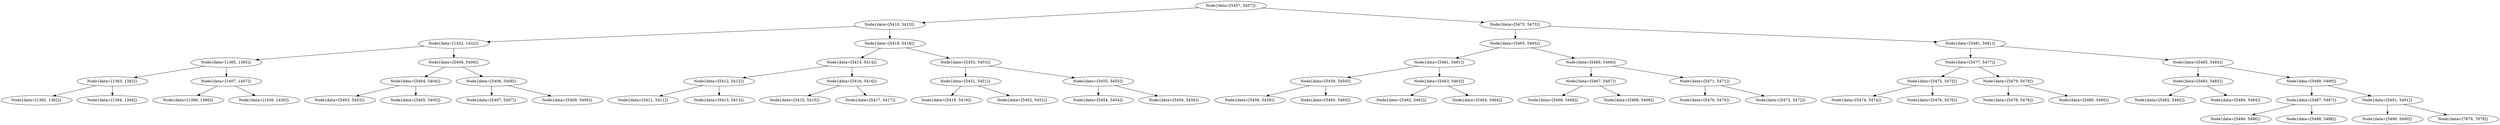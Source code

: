 digraph G{
977973718 [label="Node{data=[5457, 5457]}"]
977973718 -> 1134986039
1134986039 [label="Node{data=[5410, 5410]}"]
1134986039 -> 1606974435
1606974435 [label="Node{data=[1432, 1432]}"]
1606974435 -> 1827221348
1827221348 [label="Node{data=[1365, 1365]}"]
1827221348 -> 54720302
54720302 [label="Node{data=[1363, 1363]}"]
54720302 -> 1955226442
1955226442 [label="Node{data=[1362, 1362]}"]
54720302 -> 1753287003
1753287003 [label="Node{data=[1364, 1364]}"]
1827221348 -> 1303808288
1303808288 [label="Node{data=[1407, 1407]}"]
1303808288 -> 1507458111
1507458111 [label="Node{data=[1366, 1366]}"]
1303808288 -> 2129544317
2129544317 [label="Node{data=[1430, 1430]}"]
1606974435 -> 516247850
516247850 [label="Node{data=[5406, 5406]}"]
516247850 -> 1740846171
1740846171 [label="Node{data=[5404, 5404]}"]
1740846171 -> 1911358616
1911358616 [label="Node{data=[5403, 5403]}"]
1740846171 -> 2100063092
2100063092 [label="Node{data=[5405, 5405]}"]
516247850 -> 1238641146
1238641146 [label="Node{data=[5408, 5408]}"]
1238641146 -> 936099191
936099191 [label="Node{data=[5407, 5407]}"]
1238641146 -> 773564114
773564114 [label="Node{data=[5409, 5409]}"]
1134986039 -> 812781486
812781486 [label="Node{data=[5418, 5418]}"]
812781486 -> 1484880803
1484880803 [label="Node{data=[5414, 5414]}"]
1484880803 -> 843793857
843793857 [label="Node{data=[5412, 5412]}"]
843793857 -> 1091917932
1091917932 [label="Node{data=[5411, 5411]}"]
843793857 -> 1631199391
1631199391 [label="Node{data=[5413, 5413]}"]
1484880803 -> 850727800
850727800 [label="Node{data=[5416, 5416]}"]
850727800 -> 1522019746
1522019746 [label="Node{data=[5415, 5415]}"]
850727800 -> 830855329
830855329 [label="Node{data=[5417, 5417]}"]
812781486 -> 17512662
17512662 [label="Node{data=[5453, 5453]}"]
17512662 -> 457168220
457168220 [label="Node{data=[5451, 5451]}"]
457168220 -> 15806116
15806116 [label="Node{data=[5419, 5419]}"]
457168220 -> 531541707
531541707 [label="Node{data=[5452, 5452]}"]
17512662 -> 1203501152
1203501152 [label="Node{data=[5455, 5455]}"]
1203501152 -> 575361278
575361278 [label="Node{data=[5454, 5454]}"]
1203501152 -> 734453277
734453277 [label="Node{data=[5456, 5456]}"]
977973718 -> 1106572632
1106572632 [label="Node{data=[5473, 5473]}"]
1106572632 -> 1494511102
1494511102 [label="Node{data=[5465, 5465]}"]
1494511102 -> 564136578
564136578 [label="Node{data=[5461, 5461]}"]
564136578 -> 1015746205
1015746205 [label="Node{data=[5459, 5459]}"]
1015746205 -> 1521705569
1521705569 [label="Node{data=[5458, 5458]}"]
1015746205 -> 540184404
540184404 [label="Node{data=[5460, 5460]}"]
564136578 -> 31946186
31946186 [label="Node{data=[5463, 5463]}"]
31946186 -> 1702657165
1702657165 [label="Node{data=[5462, 5462]}"]
31946186 -> 605923881
605923881 [label="Node{data=[5464, 5464]}"]
1494511102 -> 274844113
274844113 [label="Node{data=[5469, 5469]}"]
274844113 -> 714254130
714254130 [label="Node{data=[5467, 5467]}"]
714254130 -> 739000057
739000057 [label="Node{data=[5466, 5466]}"]
714254130 -> 1703511475
1703511475 [label="Node{data=[5468, 5468]}"]
274844113 -> 2075715474
2075715474 [label="Node{data=[5471, 5471]}"]
2075715474 -> 1143764192
1143764192 [label="Node{data=[5470, 5470]}"]
2075715474 -> 152727914
152727914 [label="Node{data=[5472, 5472]}"]
1106572632 -> 546822631
546822631 [label="Node{data=[5481, 5481]}"]
546822631 -> 481246736
481246736 [label="Node{data=[5477, 5477]}"]
481246736 -> 990102033
990102033 [label="Node{data=[5475, 5475]}"]
990102033 -> 1640527162
1640527162 [label="Node{data=[5474, 5474]}"]
990102033 -> 2140061701
2140061701 [label="Node{data=[5476, 5476]}"]
481246736 -> 448015962
448015962 [label="Node{data=[5479, 5479]}"]
448015962 -> 1065514071
1065514071 [label="Node{data=[5478, 5478]}"]
448015962 -> 499234616
499234616 [label="Node{data=[5480, 5480]}"]
546822631 -> 340185709
340185709 [label="Node{data=[5485, 5485]}"]
340185709 -> 792455233
792455233 [label="Node{data=[5483, 5483]}"]
792455233 -> 53940541
53940541 [label="Node{data=[5482, 5482]}"]
792455233 -> 324996628
324996628 [label="Node{data=[5484, 5484]}"]
340185709 -> 833123240
833123240 [label="Node{data=[5489, 5489]}"]
833123240 -> 1101134908
1101134908 [label="Node{data=[5487, 5487]}"]
1101134908 -> 2049221580
2049221580 [label="Node{data=[5486, 5486]}"]
1101134908 -> 291519794
291519794 [label="Node{data=[5488, 5488]}"]
833123240 -> 1671899525
1671899525 [label="Node{data=[5491, 5491]}"]
1671899525 -> 757692881
757692881 [label="Node{data=[5490, 5490]}"]
1671899525 -> 1926010235
1926010235 [label="Node{data=[7879, 7879]}"]
}
